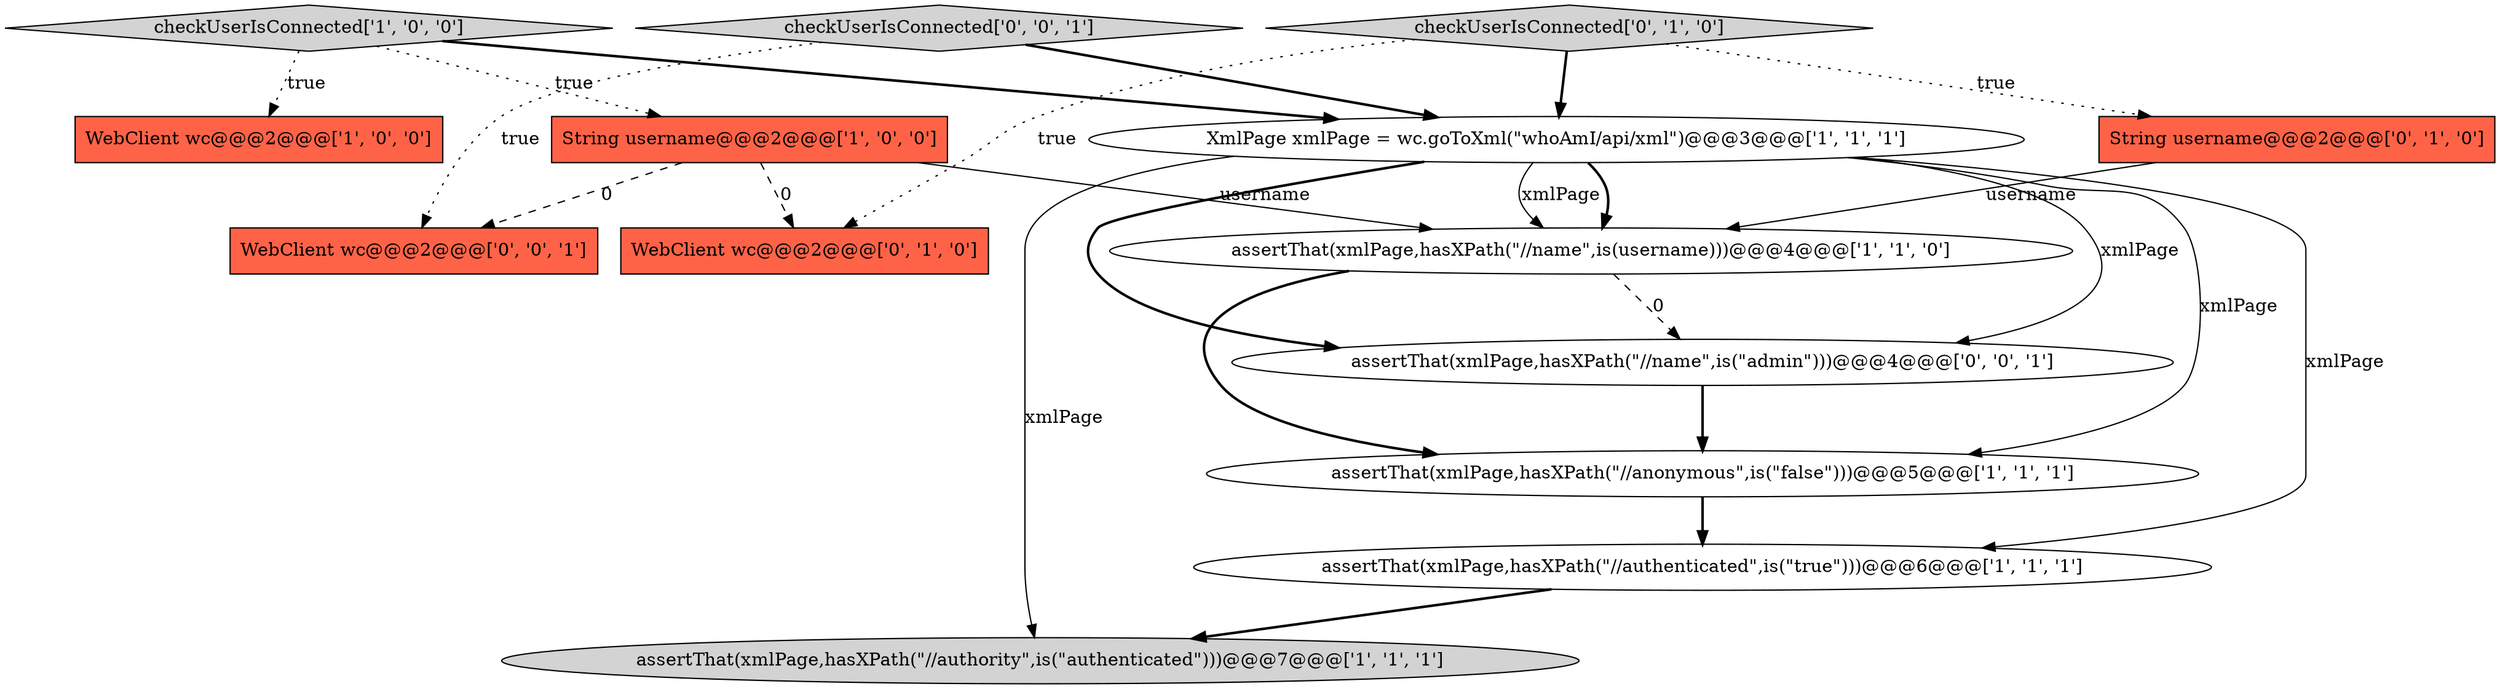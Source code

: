 digraph {
5 [style = filled, label = "checkUserIsConnected['1', '0', '0']", fillcolor = lightgray, shape = diamond image = "AAA0AAABBB1BBB"];
0 [style = filled, label = "XmlPage xmlPage = wc.goToXml(\"whoAmI/api/xml\")@@@3@@@['1', '1', '1']", fillcolor = white, shape = ellipse image = "AAA0AAABBB1BBB"];
11 [style = filled, label = "assertThat(xmlPage,hasXPath(\"//name\",is(\"admin\")))@@@4@@@['0', '0', '1']", fillcolor = white, shape = ellipse image = "AAA0AAABBB3BBB"];
12 [style = filled, label = "checkUserIsConnected['0', '0', '1']", fillcolor = lightgray, shape = diamond image = "AAA0AAABBB3BBB"];
13 [style = filled, label = "WebClient wc@@@2@@@['0', '0', '1']", fillcolor = tomato, shape = box image = "AAA0AAABBB3BBB"];
7 [style = filled, label = "assertThat(xmlPage,hasXPath(\"//name\",is(username)))@@@4@@@['1', '1', '0']", fillcolor = white, shape = ellipse image = "AAA0AAABBB1BBB"];
8 [style = filled, label = "checkUserIsConnected['0', '1', '0']", fillcolor = lightgray, shape = diamond image = "AAA0AAABBB2BBB"];
3 [style = filled, label = "String username@@@2@@@['1', '0', '0']", fillcolor = tomato, shape = box image = "AAA1AAABBB1BBB"];
10 [style = filled, label = "WebClient wc@@@2@@@['0', '1', '0']", fillcolor = tomato, shape = box image = "AAA1AAABBB2BBB"];
2 [style = filled, label = "assertThat(xmlPage,hasXPath(\"//authenticated\",is(\"true\")))@@@6@@@['1', '1', '1']", fillcolor = white, shape = ellipse image = "AAA0AAABBB1BBB"];
4 [style = filled, label = "assertThat(xmlPage,hasXPath(\"//anonymous\",is(\"false\")))@@@5@@@['1', '1', '1']", fillcolor = white, shape = ellipse image = "AAA0AAABBB1BBB"];
6 [style = filled, label = "assertThat(xmlPage,hasXPath(\"//authority\",is(\"authenticated\")))@@@7@@@['1', '1', '1']", fillcolor = lightgray, shape = ellipse image = "AAA0AAABBB1BBB"];
9 [style = filled, label = "String username@@@2@@@['0', '1', '0']", fillcolor = tomato, shape = box image = "AAA0AAABBB2BBB"];
1 [style = filled, label = "WebClient wc@@@2@@@['1', '0', '0']", fillcolor = tomato, shape = box image = "AAA0AAABBB1BBB"];
2->6 [style = bold, label=""];
5->1 [style = dotted, label="true"];
11->4 [style = bold, label=""];
0->11 [style = solid, label="xmlPage"];
7->11 [style = dashed, label="0"];
0->11 [style = bold, label=""];
4->2 [style = bold, label=""];
7->4 [style = bold, label=""];
5->3 [style = dotted, label="true"];
8->10 [style = dotted, label="true"];
0->4 [style = solid, label="xmlPage"];
0->2 [style = solid, label="xmlPage"];
12->0 [style = bold, label=""];
3->13 [style = dashed, label="0"];
0->7 [style = bold, label=""];
8->0 [style = bold, label=""];
12->13 [style = dotted, label="true"];
5->0 [style = bold, label=""];
9->7 [style = solid, label="username"];
3->10 [style = dashed, label="0"];
0->7 [style = solid, label="xmlPage"];
8->9 [style = dotted, label="true"];
3->7 [style = solid, label="username"];
0->6 [style = solid, label="xmlPage"];
}
